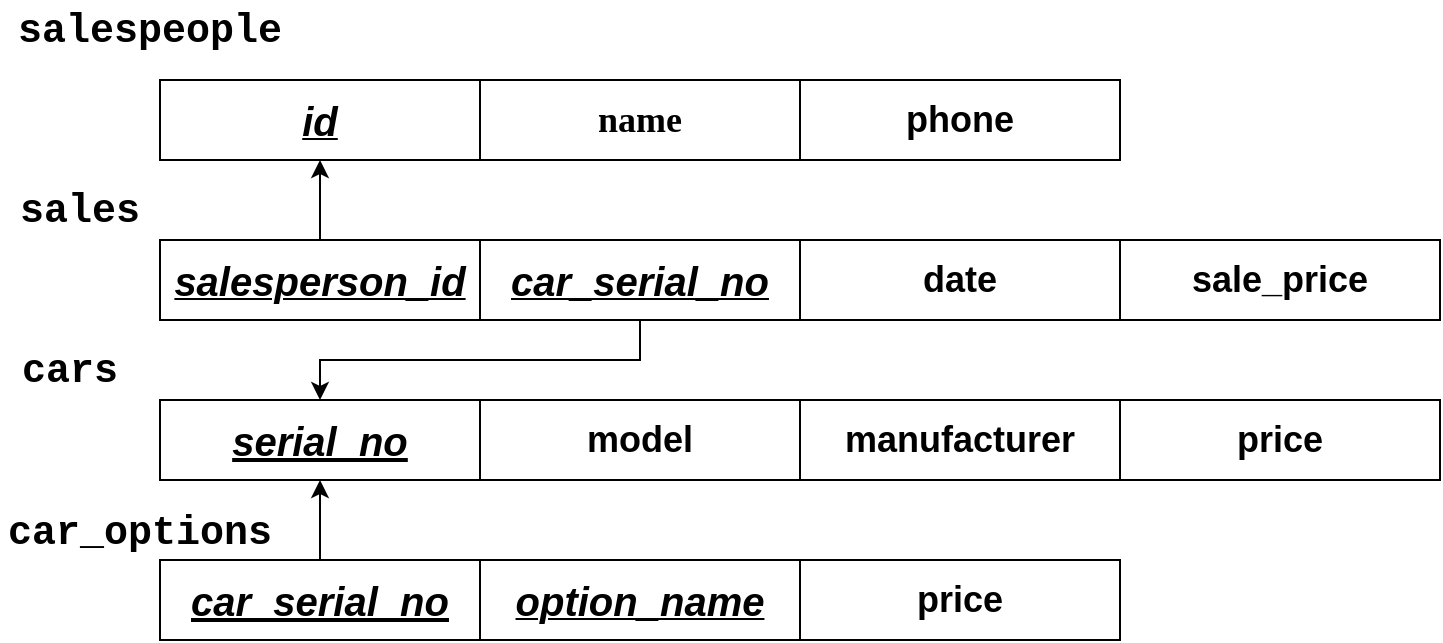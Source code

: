 <mxfile version="18.0.2"><diagram id="jxxADEfXlHph1JuMXfnZ" name="Page-1"><mxGraphModel dx="868" dy="445" grid="1" gridSize="10" guides="1" tooltips="1" connect="1" arrows="1" fold="1" page="1" pageScale="1" pageWidth="850" pageHeight="1100" math="0" shadow="0"><root><mxCell id="0"/><mxCell id="1" parent="0"/><mxCell id="yNr5NqIRij6zDOVPQbKD-35" style="edgeStyle=orthogonalEdgeStyle;rounded=0;orthogonalLoop=1;jettySize=auto;html=1;entryX=0.5;entryY=1;entryDx=0;entryDy=0;fontFamily=Courier New;fontSize=20;" edge="1" parent="1" source="yNr5NqIRij6zDOVPQbKD-8" target="yNr5NqIRij6zDOVPQbKD-14"><mxGeometry relative="1" as="geometry"/></mxCell><mxCell id="yNr5NqIRij6zDOVPQbKD-8" value="&lt;div&gt;&lt;font face=&quot;Helvetica&quot;&gt;&lt;i&gt;&lt;u&gt;&lt;b&gt;&lt;font style=&quot;font-size: 20px;&quot;&gt;salesperson_id&lt;/font&gt;&lt;/b&gt;&lt;/u&gt;&lt;/i&gt;&lt;/font&gt;&lt;/div&gt;" style="rounded=0;whiteSpace=wrap;html=1;" vertex="1" parent="1"><mxGeometry x="80" y="160" width="160" height="40" as="geometry"/></mxCell><mxCell id="yNr5NqIRij6zDOVPQbKD-36" style="edgeStyle=orthogonalEdgeStyle;rounded=0;orthogonalLoop=1;jettySize=auto;html=1;entryX=0.5;entryY=0;entryDx=0;entryDy=0;fontFamily=Courier New;fontSize=20;" edge="1" parent="1" source="yNr5NqIRij6zDOVPQbKD-9" target="yNr5NqIRij6zDOVPQbKD-23"><mxGeometry relative="1" as="geometry"/></mxCell><mxCell id="yNr5NqIRij6zDOVPQbKD-9" value="&lt;div&gt;&lt;font face=&quot;Helvetica&quot;&gt;&lt;i&gt;&lt;u&gt;&lt;font size=&quot;1&quot;&gt;&lt;b style=&quot;font-size: 20px;&quot;&gt;car_serial_no&lt;/b&gt;&lt;/font&gt;&lt;/u&gt;&lt;/i&gt;&lt;/font&gt;&lt;/div&gt;" style="rounded=0;whiteSpace=wrap;html=1;" vertex="1" parent="1"><mxGeometry x="240" y="160" width="160" height="40" as="geometry"/></mxCell><mxCell id="yNr5NqIRij6zDOVPQbKD-12" value="&lt;font size=&quot;1&quot; face=&quot;Helvetica&quot;&gt;&lt;b style=&quot;font-size: 18px;&quot;&gt;date&lt;/b&gt;&lt;/font&gt;" style="rounded=0;whiteSpace=wrap;html=1;" vertex="1" parent="1"><mxGeometry x="400" y="160" width="160" height="40" as="geometry"/></mxCell><mxCell id="yNr5NqIRij6zDOVPQbKD-13" value="&lt;font face=&quot;Helvetica&quot;&gt;&lt;b&gt;&lt;font style=&quot;font-size: 18px;&quot;&gt;sale_price&lt;/font&gt;&lt;/b&gt;&lt;/font&gt;" style="rounded=0;whiteSpace=wrap;html=1;" vertex="1" parent="1"><mxGeometry x="560" y="160" width="160" height="40" as="geometry"/></mxCell><mxCell id="yNr5NqIRij6zDOVPQbKD-14" value="&lt;div&gt;&lt;font face=&quot;Helvetica&quot;&gt;&lt;i&gt;&lt;u&gt;&lt;b&gt;&lt;font style=&quot;font-size: 20px;&quot;&gt;id&lt;/font&gt;&lt;/b&gt;&lt;/u&gt;&lt;/i&gt;&lt;/font&gt;&lt;/div&gt;" style="rounded=0;whiteSpace=wrap;html=1;" vertex="1" parent="1"><mxGeometry x="80" y="80" width="160" height="40" as="geometry"/></mxCell><mxCell id="yNr5NqIRij6zDOVPQbKD-15" value="&lt;div style=&quot;font-size: 18px;&quot;&gt;&lt;font face=&quot;Georgia&quot;&gt;&lt;b&gt;&lt;font style=&quot;font-size: 18px;&quot;&gt;name&lt;/font&gt;&lt;/b&gt;&lt;/font&gt;&lt;/div&gt;" style="rounded=0;whiteSpace=wrap;html=1;" vertex="1" parent="1"><mxGeometry x="240" y="80" width="160" height="40" as="geometry"/></mxCell><mxCell id="yNr5NqIRij6zDOVPQbKD-16" value="&lt;font face=&quot;Helvetica&quot;&gt;&lt;b&gt;&lt;font style=&quot;font-size: 18px;&quot;&gt;phone&lt;/font&gt;&lt;/b&gt;&lt;/font&gt;" style="rounded=0;whiteSpace=wrap;html=1;" vertex="1" parent="1"><mxGeometry x="400" y="80" width="160" height="40" as="geometry"/></mxCell><mxCell id="yNr5NqIRij6zDOVPQbKD-23" value="&lt;div style=&quot;font-size: 20px;&quot;&gt;&lt;font face=&quot;Helvetica&quot;&gt;&lt;i&gt;&lt;u&gt;&lt;b&gt;&lt;font style=&quot;font-size: 20px;&quot;&gt;serial_no&lt;/font&gt;&lt;/b&gt;&lt;/u&gt;&lt;/i&gt;&lt;/font&gt;&lt;/div&gt;" style="rounded=0;whiteSpace=wrap;html=1;" vertex="1" parent="1"><mxGeometry x="80" y="240" width="160" height="40" as="geometry"/></mxCell><mxCell id="yNr5NqIRij6zDOVPQbKD-24" value="&lt;div&gt;&lt;font face=&quot;Helvetica&quot;&gt;&lt;b&gt;&lt;font style=&quot;font-size: 18px;&quot;&gt;model&lt;/font&gt;&lt;/b&gt;&lt;/font&gt;&lt;/div&gt;" style="rounded=0;whiteSpace=wrap;html=1;" vertex="1" parent="1"><mxGeometry x="240" y="240" width="160" height="40" as="geometry"/></mxCell><mxCell id="yNr5NqIRij6zDOVPQbKD-25" value="&lt;font face=&quot;Helvetica&quot;&gt;&lt;b&gt;&lt;font style=&quot;font-size: 18px;&quot;&gt;manufacturer&lt;/font&gt;&lt;/b&gt;&lt;/font&gt;" style="rounded=0;whiteSpace=wrap;html=1;" vertex="1" parent="1"><mxGeometry x="400" y="240" width="160" height="40" as="geometry"/></mxCell><mxCell id="yNr5NqIRij6zDOVPQbKD-26" value="&lt;font face=&quot;Helvetica&quot;&gt;&lt;b&gt;&lt;font style=&quot;font-size: 18px;&quot;&gt;price&lt;/font&gt;&lt;/b&gt;&lt;/font&gt;" style="rounded=0;whiteSpace=wrap;html=1;" vertex="1" parent="1"><mxGeometry x="560" y="240" width="160" height="40" as="geometry"/></mxCell><mxCell id="yNr5NqIRij6zDOVPQbKD-37" value="" style="edgeStyle=orthogonalEdgeStyle;rounded=0;orthogonalLoop=1;jettySize=auto;html=1;fontFamily=Courier New;fontSize=20;" edge="1" parent="1" source="yNr5NqIRij6zDOVPQbKD-27" target="yNr5NqIRij6zDOVPQbKD-23"><mxGeometry relative="1" as="geometry"/></mxCell><mxCell id="yNr5NqIRij6zDOVPQbKD-27" value="&lt;div style=&quot;font-size: 20px;&quot;&gt;&lt;font face=&quot;Helvetica&quot;&gt;&lt;i&gt;&lt;font style=&quot;font-size: 20px;&quot;&gt;&lt;b&gt;&lt;u&gt;car_serial_no&lt;/u&gt;&lt;/b&gt;&lt;/font&gt;&lt;/i&gt;&lt;/font&gt;&lt;/div&gt;" style="rounded=0;whiteSpace=wrap;html=1;" vertex="1" parent="1"><mxGeometry x="80" y="320" width="160" height="40" as="geometry"/></mxCell><mxCell id="yNr5NqIRij6zDOVPQbKD-28" value="&lt;font face=&quot;Helvetica&quot;&gt;&lt;i&gt;&lt;font size=&quot;1&quot;&gt;&lt;u&gt;&lt;b style=&quot;font-size: 20px;&quot;&gt;option_name&lt;/b&gt;&lt;/u&gt;&lt;/font&gt;&lt;/i&gt;&lt;/font&gt;" style="rounded=0;whiteSpace=wrap;html=1;" vertex="1" parent="1"><mxGeometry x="240" y="320" width="160" height="40" as="geometry"/></mxCell><mxCell id="yNr5NqIRij6zDOVPQbKD-29" value="&lt;font style=&quot;font-size: 18px;&quot; face=&quot;Helvetica&quot;&gt;&lt;b&gt;price&lt;/b&gt;&lt;/font&gt;" style="rounded=0;whiteSpace=wrap;html=1;" vertex="1" parent="1"><mxGeometry x="400" y="320" width="160" height="40" as="geometry"/></mxCell><mxCell id="yNr5NqIRij6zDOVPQbKD-31" value="&lt;font style=&quot;font-size: 20px;&quot; face=&quot;Courier New&quot;&gt;&lt;b&gt;&lt;font style=&quot;font-size: 20px;&quot;&gt;salespeople&lt;/font&gt;&lt;/b&gt;&lt;/font&gt;" style="text;html=1;strokeColor=none;fillColor=none;align=center;verticalAlign=middle;whiteSpace=wrap;rounded=0;fontFamily=Helvetica;fontSize=18;" vertex="1" parent="1"><mxGeometry y="40" width="150" height="30" as="geometry"/></mxCell><mxCell id="yNr5NqIRij6zDOVPQbKD-32" value="&lt;b&gt;&lt;font style=&quot;font-size: 20px;&quot; face=&quot;Courier New&quot;&gt;sales&lt;/font&gt;&lt;/b&gt;" style="text;html=1;strokeColor=none;fillColor=none;align=center;verticalAlign=middle;whiteSpace=wrap;rounded=0;fontFamily=Helvetica;fontSize=18;" vertex="1" parent="1"><mxGeometry y="130" width="80" height="30" as="geometry"/></mxCell><mxCell id="yNr5NqIRij6zDOVPQbKD-33" value="&lt;font style=&quot;font-size: 20px;&quot; face=&quot;Courier New&quot;&gt;&lt;b&gt;cars&lt;/b&gt;&lt;/font&gt;" style="text;html=1;strokeColor=none;fillColor=none;align=center;verticalAlign=middle;whiteSpace=wrap;rounded=0;fontFamily=Helvetica;fontSize=18;" vertex="1" parent="1"><mxGeometry y="210" width="70" height="30" as="geometry"/></mxCell><mxCell id="yNr5NqIRij6zDOVPQbKD-34" value="&lt;div style=&quot;font-size: 20px;&quot;&gt;&lt;b&gt;&lt;font style=&quot;font-size: 20px;&quot; face=&quot;Courier New&quot;&gt;car_options&lt;/font&gt;&lt;/b&gt;&lt;/div&gt;" style="text;html=1;strokeColor=none;fillColor=none;align=center;verticalAlign=middle;whiteSpace=wrap;rounded=0;fontFamily=Helvetica;fontSize=18;" vertex="1" parent="1"><mxGeometry y="290" width="140" height="30" as="geometry"/></mxCell></root></mxGraphModel></diagram></mxfile>